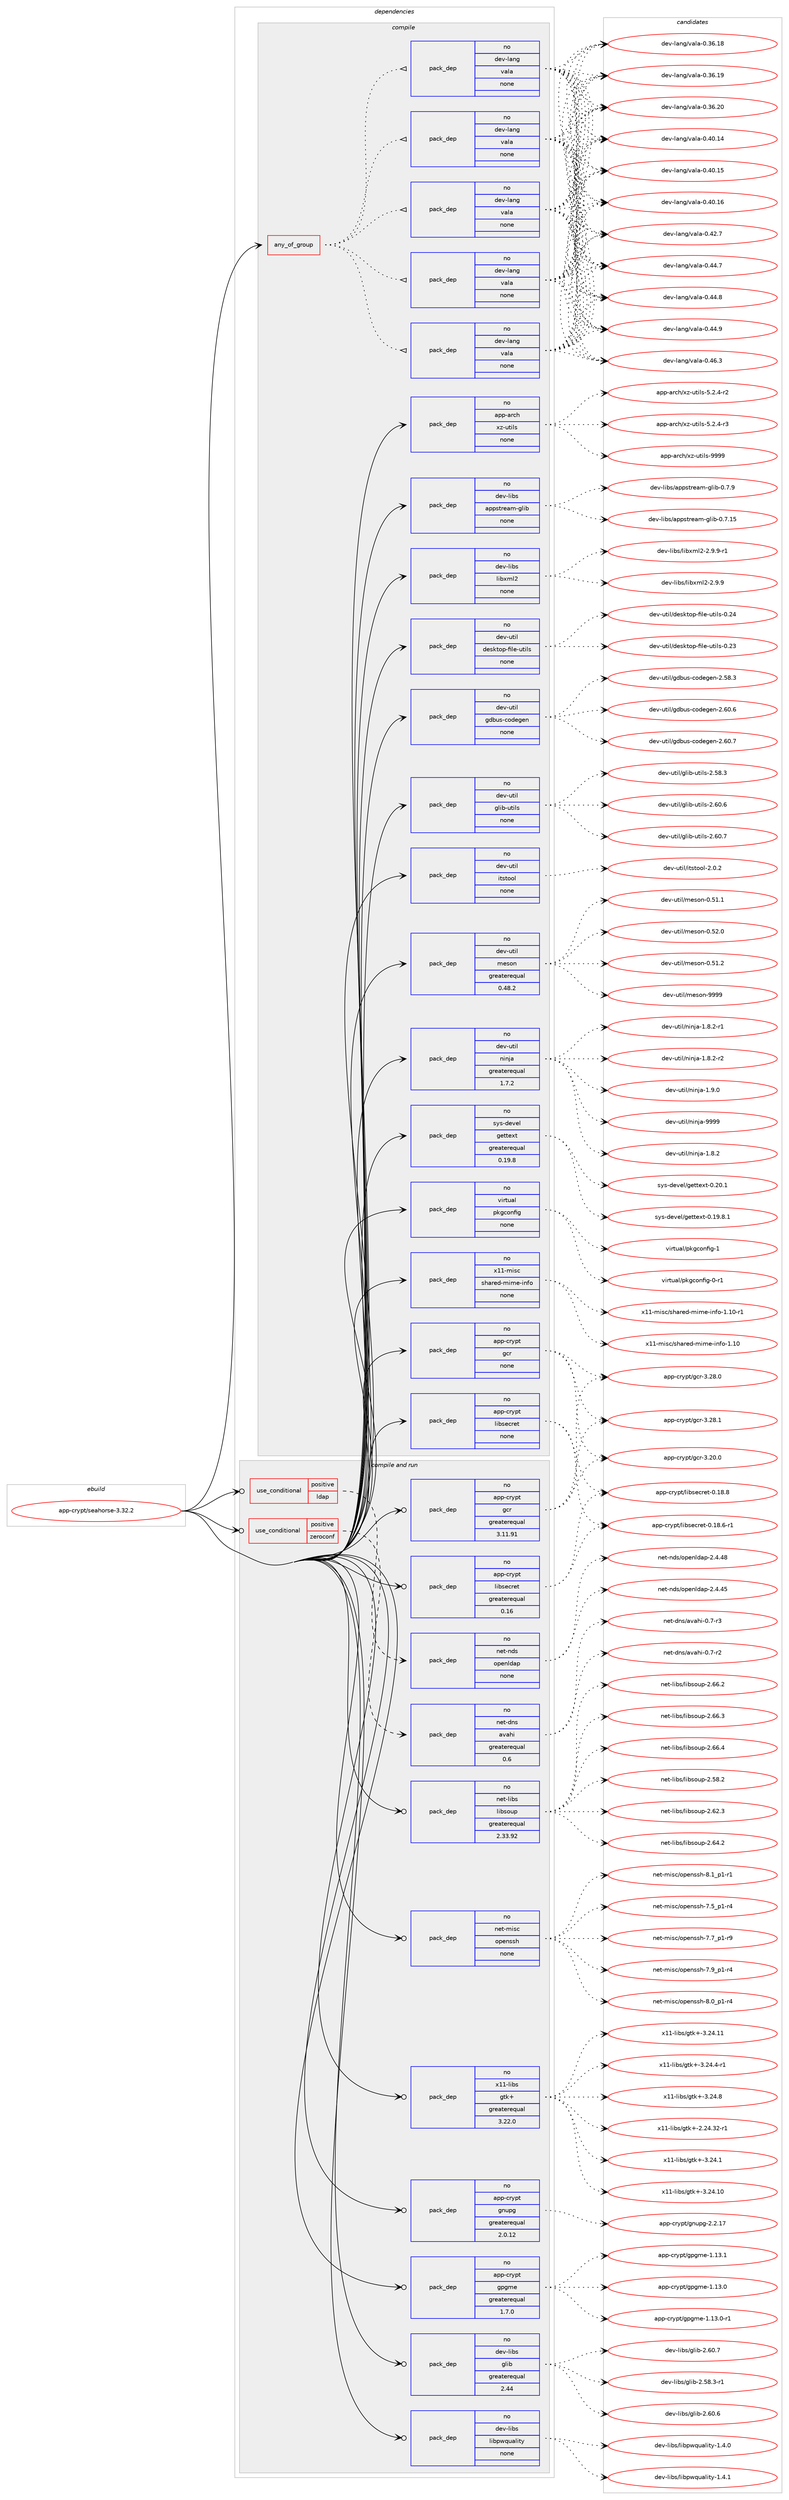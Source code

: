 digraph prolog {

# *************
# Graph options
# *************

newrank=true;
concentrate=true;
compound=true;
graph [rankdir=LR,fontname=Helvetica,fontsize=10,ranksep=1.5];#, ranksep=2.5, nodesep=0.2];
edge  [arrowhead=vee];
node  [fontname=Helvetica,fontsize=10];

# **********
# The ebuild
# **********

subgraph cluster_leftcol {
color=gray;
rank=same;
label=<<i>ebuild</i>>;
id [label="app-crypt/seahorse-3.32.2", color=red, width=4, href="../app-crypt/seahorse-3.32.2.svg"];
}

# ****************
# The dependencies
# ****************

subgraph cluster_midcol {
color=gray;
label=<<i>dependencies</i>>;
subgraph cluster_compile {
fillcolor="#eeeeee";
style=filled;
label=<<i>compile</i>>;
subgraph any8387 {
dependency477956 [label=<<TABLE BORDER="0" CELLBORDER="1" CELLSPACING="0" CELLPADDING="4"><TR><TD CELLPADDING="10">any_of_group</TD></TR></TABLE>>, shape=none, color=red];subgraph pack355270 {
dependency477957 [label=<<TABLE BORDER="0" CELLBORDER="1" CELLSPACING="0" CELLPADDING="4" WIDTH="220"><TR><TD ROWSPAN="6" CELLPADDING="30">pack_dep</TD></TR><TR><TD WIDTH="110">no</TD></TR><TR><TD>dev-lang</TD></TR><TR><TD>vala</TD></TR><TR><TD>none</TD></TR><TR><TD></TD></TR></TABLE>>, shape=none, color=blue];
}
dependency477956:e -> dependency477957:w [weight=20,style="dotted",arrowhead="oinv"];
subgraph pack355271 {
dependency477958 [label=<<TABLE BORDER="0" CELLBORDER="1" CELLSPACING="0" CELLPADDING="4" WIDTH="220"><TR><TD ROWSPAN="6" CELLPADDING="30">pack_dep</TD></TR><TR><TD WIDTH="110">no</TD></TR><TR><TD>dev-lang</TD></TR><TR><TD>vala</TD></TR><TR><TD>none</TD></TR><TR><TD></TD></TR></TABLE>>, shape=none, color=blue];
}
dependency477956:e -> dependency477958:w [weight=20,style="dotted",arrowhead="oinv"];
subgraph pack355272 {
dependency477959 [label=<<TABLE BORDER="0" CELLBORDER="1" CELLSPACING="0" CELLPADDING="4" WIDTH="220"><TR><TD ROWSPAN="6" CELLPADDING="30">pack_dep</TD></TR><TR><TD WIDTH="110">no</TD></TR><TR><TD>dev-lang</TD></TR><TR><TD>vala</TD></TR><TR><TD>none</TD></TR><TR><TD></TD></TR></TABLE>>, shape=none, color=blue];
}
dependency477956:e -> dependency477959:w [weight=20,style="dotted",arrowhead="oinv"];
subgraph pack355273 {
dependency477960 [label=<<TABLE BORDER="0" CELLBORDER="1" CELLSPACING="0" CELLPADDING="4" WIDTH="220"><TR><TD ROWSPAN="6" CELLPADDING="30">pack_dep</TD></TR><TR><TD WIDTH="110">no</TD></TR><TR><TD>dev-lang</TD></TR><TR><TD>vala</TD></TR><TR><TD>none</TD></TR><TR><TD></TD></TR></TABLE>>, shape=none, color=blue];
}
dependency477956:e -> dependency477960:w [weight=20,style="dotted",arrowhead="oinv"];
subgraph pack355274 {
dependency477961 [label=<<TABLE BORDER="0" CELLBORDER="1" CELLSPACING="0" CELLPADDING="4" WIDTH="220"><TR><TD ROWSPAN="6" CELLPADDING="30">pack_dep</TD></TR><TR><TD WIDTH="110">no</TD></TR><TR><TD>dev-lang</TD></TR><TR><TD>vala</TD></TR><TR><TD>none</TD></TR><TR><TD></TD></TR></TABLE>>, shape=none, color=blue];
}
dependency477956:e -> dependency477961:w [weight=20,style="dotted",arrowhead="oinv"];
}
id:e -> dependency477956:w [weight=20,style="solid",arrowhead="vee"];
subgraph pack355275 {
dependency477962 [label=<<TABLE BORDER="0" CELLBORDER="1" CELLSPACING="0" CELLPADDING="4" WIDTH="220"><TR><TD ROWSPAN="6" CELLPADDING="30">pack_dep</TD></TR><TR><TD WIDTH="110">no</TD></TR><TR><TD>app-arch</TD></TR><TR><TD>xz-utils</TD></TR><TR><TD>none</TD></TR><TR><TD></TD></TR></TABLE>>, shape=none, color=blue];
}
id:e -> dependency477962:w [weight=20,style="solid",arrowhead="vee"];
subgraph pack355276 {
dependency477963 [label=<<TABLE BORDER="0" CELLBORDER="1" CELLSPACING="0" CELLPADDING="4" WIDTH="220"><TR><TD ROWSPAN="6" CELLPADDING="30">pack_dep</TD></TR><TR><TD WIDTH="110">no</TD></TR><TR><TD>app-crypt</TD></TR><TR><TD>gcr</TD></TR><TR><TD>none</TD></TR><TR><TD></TD></TR></TABLE>>, shape=none, color=blue];
}
id:e -> dependency477963:w [weight=20,style="solid",arrowhead="vee"];
subgraph pack355277 {
dependency477964 [label=<<TABLE BORDER="0" CELLBORDER="1" CELLSPACING="0" CELLPADDING="4" WIDTH="220"><TR><TD ROWSPAN="6" CELLPADDING="30">pack_dep</TD></TR><TR><TD WIDTH="110">no</TD></TR><TR><TD>app-crypt</TD></TR><TR><TD>libsecret</TD></TR><TR><TD>none</TD></TR><TR><TD></TD></TR></TABLE>>, shape=none, color=blue];
}
id:e -> dependency477964:w [weight=20,style="solid",arrowhead="vee"];
subgraph pack355278 {
dependency477965 [label=<<TABLE BORDER="0" CELLBORDER="1" CELLSPACING="0" CELLPADDING="4" WIDTH="220"><TR><TD ROWSPAN="6" CELLPADDING="30">pack_dep</TD></TR><TR><TD WIDTH="110">no</TD></TR><TR><TD>dev-libs</TD></TR><TR><TD>appstream-glib</TD></TR><TR><TD>none</TD></TR><TR><TD></TD></TR></TABLE>>, shape=none, color=blue];
}
id:e -> dependency477965:w [weight=20,style="solid",arrowhead="vee"];
subgraph pack355279 {
dependency477966 [label=<<TABLE BORDER="0" CELLBORDER="1" CELLSPACING="0" CELLPADDING="4" WIDTH="220"><TR><TD ROWSPAN="6" CELLPADDING="30">pack_dep</TD></TR><TR><TD WIDTH="110">no</TD></TR><TR><TD>dev-libs</TD></TR><TR><TD>libxml2</TD></TR><TR><TD>none</TD></TR><TR><TD></TD></TR></TABLE>>, shape=none, color=blue];
}
id:e -> dependency477966:w [weight=20,style="solid",arrowhead="vee"];
subgraph pack355280 {
dependency477967 [label=<<TABLE BORDER="0" CELLBORDER="1" CELLSPACING="0" CELLPADDING="4" WIDTH="220"><TR><TD ROWSPAN="6" CELLPADDING="30">pack_dep</TD></TR><TR><TD WIDTH="110">no</TD></TR><TR><TD>dev-util</TD></TR><TR><TD>desktop-file-utils</TD></TR><TR><TD>none</TD></TR><TR><TD></TD></TR></TABLE>>, shape=none, color=blue];
}
id:e -> dependency477967:w [weight=20,style="solid",arrowhead="vee"];
subgraph pack355281 {
dependency477968 [label=<<TABLE BORDER="0" CELLBORDER="1" CELLSPACING="0" CELLPADDING="4" WIDTH="220"><TR><TD ROWSPAN="6" CELLPADDING="30">pack_dep</TD></TR><TR><TD WIDTH="110">no</TD></TR><TR><TD>dev-util</TD></TR><TR><TD>gdbus-codegen</TD></TR><TR><TD>none</TD></TR><TR><TD></TD></TR></TABLE>>, shape=none, color=blue];
}
id:e -> dependency477968:w [weight=20,style="solid",arrowhead="vee"];
subgraph pack355282 {
dependency477969 [label=<<TABLE BORDER="0" CELLBORDER="1" CELLSPACING="0" CELLPADDING="4" WIDTH="220"><TR><TD ROWSPAN="6" CELLPADDING="30">pack_dep</TD></TR><TR><TD WIDTH="110">no</TD></TR><TR><TD>dev-util</TD></TR><TR><TD>glib-utils</TD></TR><TR><TD>none</TD></TR><TR><TD></TD></TR></TABLE>>, shape=none, color=blue];
}
id:e -> dependency477969:w [weight=20,style="solid",arrowhead="vee"];
subgraph pack355283 {
dependency477970 [label=<<TABLE BORDER="0" CELLBORDER="1" CELLSPACING="0" CELLPADDING="4" WIDTH="220"><TR><TD ROWSPAN="6" CELLPADDING="30">pack_dep</TD></TR><TR><TD WIDTH="110">no</TD></TR><TR><TD>dev-util</TD></TR><TR><TD>itstool</TD></TR><TR><TD>none</TD></TR><TR><TD></TD></TR></TABLE>>, shape=none, color=blue];
}
id:e -> dependency477970:w [weight=20,style="solid",arrowhead="vee"];
subgraph pack355284 {
dependency477971 [label=<<TABLE BORDER="0" CELLBORDER="1" CELLSPACING="0" CELLPADDING="4" WIDTH="220"><TR><TD ROWSPAN="6" CELLPADDING="30">pack_dep</TD></TR><TR><TD WIDTH="110">no</TD></TR><TR><TD>dev-util</TD></TR><TR><TD>meson</TD></TR><TR><TD>greaterequal</TD></TR><TR><TD>0.48.2</TD></TR></TABLE>>, shape=none, color=blue];
}
id:e -> dependency477971:w [weight=20,style="solid",arrowhead="vee"];
subgraph pack355285 {
dependency477972 [label=<<TABLE BORDER="0" CELLBORDER="1" CELLSPACING="0" CELLPADDING="4" WIDTH="220"><TR><TD ROWSPAN="6" CELLPADDING="30">pack_dep</TD></TR><TR><TD WIDTH="110">no</TD></TR><TR><TD>dev-util</TD></TR><TR><TD>ninja</TD></TR><TR><TD>greaterequal</TD></TR><TR><TD>1.7.2</TD></TR></TABLE>>, shape=none, color=blue];
}
id:e -> dependency477972:w [weight=20,style="solid",arrowhead="vee"];
subgraph pack355286 {
dependency477973 [label=<<TABLE BORDER="0" CELLBORDER="1" CELLSPACING="0" CELLPADDING="4" WIDTH="220"><TR><TD ROWSPAN="6" CELLPADDING="30">pack_dep</TD></TR><TR><TD WIDTH="110">no</TD></TR><TR><TD>sys-devel</TD></TR><TR><TD>gettext</TD></TR><TR><TD>greaterequal</TD></TR><TR><TD>0.19.8</TD></TR></TABLE>>, shape=none, color=blue];
}
id:e -> dependency477973:w [weight=20,style="solid",arrowhead="vee"];
subgraph pack355287 {
dependency477974 [label=<<TABLE BORDER="0" CELLBORDER="1" CELLSPACING="0" CELLPADDING="4" WIDTH="220"><TR><TD ROWSPAN="6" CELLPADDING="30">pack_dep</TD></TR><TR><TD WIDTH="110">no</TD></TR><TR><TD>virtual</TD></TR><TR><TD>pkgconfig</TD></TR><TR><TD>none</TD></TR><TR><TD></TD></TR></TABLE>>, shape=none, color=blue];
}
id:e -> dependency477974:w [weight=20,style="solid",arrowhead="vee"];
subgraph pack355288 {
dependency477975 [label=<<TABLE BORDER="0" CELLBORDER="1" CELLSPACING="0" CELLPADDING="4" WIDTH="220"><TR><TD ROWSPAN="6" CELLPADDING="30">pack_dep</TD></TR><TR><TD WIDTH="110">no</TD></TR><TR><TD>x11-misc</TD></TR><TR><TD>shared-mime-info</TD></TR><TR><TD>none</TD></TR><TR><TD></TD></TR></TABLE>>, shape=none, color=blue];
}
id:e -> dependency477975:w [weight=20,style="solid",arrowhead="vee"];
}
subgraph cluster_compileandrun {
fillcolor="#eeeeee";
style=filled;
label=<<i>compile and run</i>>;
subgraph cond113994 {
dependency477976 [label=<<TABLE BORDER="0" CELLBORDER="1" CELLSPACING="0" CELLPADDING="4"><TR><TD ROWSPAN="3" CELLPADDING="10">use_conditional</TD></TR><TR><TD>positive</TD></TR><TR><TD>ldap</TD></TR></TABLE>>, shape=none, color=red];
subgraph pack355289 {
dependency477977 [label=<<TABLE BORDER="0" CELLBORDER="1" CELLSPACING="0" CELLPADDING="4" WIDTH="220"><TR><TD ROWSPAN="6" CELLPADDING="30">pack_dep</TD></TR><TR><TD WIDTH="110">no</TD></TR><TR><TD>net-nds</TD></TR><TR><TD>openldap</TD></TR><TR><TD>none</TD></TR><TR><TD></TD></TR></TABLE>>, shape=none, color=blue];
}
dependency477976:e -> dependency477977:w [weight=20,style="dashed",arrowhead="vee"];
}
id:e -> dependency477976:w [weight=20,style="solid",arrowhead="odotvee"];
subgraph cond113995 {
dependency477978 [label=<<TABLE BORDER="0" CELLBORDER="1" CELLSPACING="0" CELLPADDING="4"><TR><TD ROWSPAN="3" CELLPADDING="10">use_conditional</TD></TR><TR><TD>positive</TD></TR><TR><TD>zeroconf</TD></TR></TABLE>>, shape=none, color=red];
subgraph pack355290 {
dependency477979 [label=<<TABLE BORDER="0" CELLBORDER="1" CELLSPACING="0" CELLPADDING="4" WIDTH="220"><TR><TD ROWSPAN="6" CELLPADDING="30">pack_dep</TD></TR><TR><TD WIDTH="110">no</TD></TR><TR><TD>net-dns</TD></TR><TR><TD>avahi</TD></TR><TR><TD>greaterequal</TD></TR><TR><TD>0.6</TD></TR></TABLE>>, shape=none, color=blue];
}
dependency477978:e -> dependency477979:w [weight=20,style="dashed",arrowhead="vee"];
}
id:e -> dependency477978:w [weight=20,style="solid",arrowhead="odotvee"];
subgraph pack355291 {
dependency477980 [label=<<TABLE BORDER="0" CELLBORDER="1" CELLSPACING="0" CELLPADDING="4" WIDTH="220"><TR><TD ROWSPAN="6" CELLPADDING="30">pack_dep</TD></TR><TR><TD WIDTH="110">no</TD></TR><TR><TD>app-crypt</TD></TR><TR><TD>gcr</TD></TR><TR><TD>greaterequal</TD></TR><TR><TD>3.11.91</TD></TR></TABLE>>, shape=none, color=blue];
}
id:e -> dependency477980:w [weight=20,style="solid",arrowhead="odotvee"];
subgraph pack355292 {
dependency477981 [label=<<TABLE BORDER="0" CELLBORDER="1" CELLSPACING="0" CELLPADDING="4" WIDTH="220"><TR><TD ROWSPAN="6" CELLPADDING="30">pack_dep</TD></TR><TR><TD WIDTH="110">no</TD></TR><TR><TD>app-crypt</TD></TR><TR><TD>gnupg</TD></TR><TR><TD>greaterequal</TD></TR><TR><TD>2.0.12</TD></TR></TABLE>>, shape=none, color=blue];
}
id:e -> dependency477981:w [weight=20,style="solid",arrowhead="odotvee"];
subgraph pack355293 {
dependency477982 [label=<<TABLE BORDER="0" CELLBORDER="1" CELLSPACING="0" CELLPADDING="4" WIDTH="220"><TR><TD ROWSPAN="6" CELLPADDING="30">pack_dep</TD></TR><TR><TD WIDTH="110">no</TD></TR><TR><TD>app-crypt</TD></TR><TR><TD>gpgme</TD></TR><TR><TD>greaterequal</TD></TR><TR><TD>1.7.0</TD></TR></TABLE>>, shape=none, color=blue];
}
id:e -> dependency477982:w [weight=20,style="solid",arrowhead="odotvee"];
subgraph pack355294 {
dependency477983 [label=<<TABLE BORDER="0" CELLBORDER="1" CELLSPACING="0" CELLPADDING="4" WIDTH="220"><TR><TD ROWSPAN="6" CELLPADDING="30">pack_dep</TD></TR><TR><TD WIDTH="110">no</TD></TR><TR><TD>app-crypt</TD></TR><TR><TD>libsecret</TD></TR><TR><TD>greaterequal</TD></TR><TR><TD>0.16</TD></TR></TABLE>>, shape=none, color=blue];
}
id:e -> dependency477983:w [weight=20,style="solid",arrowhead="odotvee"];
subgraph pack355295 {
dependency477984 [label=<<TABLE BORDER="0" CELLBORDER="1" CELLSPACING="0" CELLPADDING="4" WIDTH="220"><TR><TD ROWSPAN="6" CELLPADDING="30">pack_dep</TD></TR><TR><TD WIDTH="110">no</TD></TR><TR><TD>dev-libs</TD></TR><TR><TD>glib</TD></TR><TR><TD>greaterequal</TD></TR><TR><TD>2.44</TD></TR></TABLE>>, shape=none, color=blue];
}
id:e -> dependency477984:w [weight=20,style="solid",arrowhead="odotvee"];
subgraph pack355296 {
dependency477985 [label=<<TABLE BORDER="0" CELLBORDER="1" CELLSPACING="0" CELLPADDING="4" WIDTH="220"><TR><TD ROWSPAN="6" CELLPADDING="30">pack_dep</TD></TR><TR><TD WIDTH="110">no</TD></TR><TR><TD>dev-libs</TD></TR><TR><TD>libpwquality</TD></TR><TR><TD>none</TD></TR><TR><TD></TD></TR></TABLE>>, shape=none, color=blue];
}
id:e -> dependency477985:w [weight=20,style="solid",arrowhead="odotvee"];
subgraph pack355297 {
dependency477986 [label=<<TABLE BORDER="0" CELLBORDER="1" CELLSPACING="0" CELLPADDING="4" WIDTH="220"><TR><TD ROWSPAN="6" CELLPADDING="30">pack_dep</TD></TR><TR><TD WIDTH="110">no</TD></TR><TR><TD>net-libs</TD></TR><TR><TD>libsoup</TD></TR><TR><TD>greaterequal</TD></TR><TR><TD>2.33.92</TD></TR></TABLE>>, shape=none, color=blue];
}
id:e -> dependency477986:w [weight=20,style="solid",arrowhead="odotvee"];
subgraph pack355298 {
dependency477987 [label=<<TABLE BORDER="0" CELLBORDER="1" CELLSPACING="0" CELLPADDING="4" WIDTH="220"><TR><TD ROWSPAN="6" CELLPADDING="30">pack_dep</TD></TR><TR><TD WIDTH="110">no</TD></TR><TR><TD>net-misc</TD></TR><TR><TD>openssh</TD></TR><TR><TD>none</TD></TR><TR><TD></TD></TR></TABLE>>, shape=none, color=blue];
}
id:e -> dependency477987:w [weight=20,style="solid",arrowhead="odotvee"];
subgraph pack355299 {
dependency477988 [label=<<TABLE BORDER="0" CELLBORDER="1" CELLSPACING="0" CELLPADDING="4" WIDTH="220"><TR><TD ROWSPAN="6" CELLPADDING="30">pack_dep</TD></TR><TR><TD WIDTH="110">no</TD></TR><TR><TD>x11-libs</TD></TR><TR><TD>gtk+</TD></TR><TR><TD>greaterequal</TD></TR><TR><TD>3.22.0</TD></TR></TABLE>>, shape=none, color=blue];
}
id:e -> dependency477988:w [weight=20,style="solid",arrowhead="odotvee"];
}
subgraph cluster_run {
fillcolor="#eeeeee";
style=filled;
label=<<i>run</i>>;
}
}

# **************
# The candidates
# **************

subgraph cluster_choices {
rank=same;
color=gray;
label=<<i>candidates</i>>;

subgraph choice355270 {
color=black;
nodesep=1;
choice10010111845108971101034711897108974548465154464956 [label="dev-lang/vala-0.36.18", color=red, width=4,href="../dev-lang/vala-0.36.18.svg"];
choice10010111845108971101034711897108974548465154464957 [label="dev-lang/vala-0.36.19", color=red, width=4,href="../dev-lang/vala-0.36.19.svg"];
choice10010111845108971101034711897108974548465154465048 [label="dev-lang/vala-0.36.20", color=red, width=4,href="../dev-lang/vala-0.36.20.svg"];
choice10010111845108971101034711897108974548465248464952 [label="dev-lang/vala-0.40.14", color=red, width=4,href="../dev-lang/vala-0.40.14.svg"];
choice10010111845108971101034711897108974548465248464953 [label="dev-lang/vala-0.40.15", color=red, width=4,href="../dev-lang/vala-0.40.15.svg"];
choice10010111845108971101034711897108974548465248464954 [label="dev-lang/vala-0.40.16", color=red, width=4,href="../dev-lang/vala-0.40.16.svg"];
choice100101118451089711010347118971089745484652504655 [label="dev-lang/vala-0.42.7", color=red, width=4,href="../dev-lang/vala-0.42.7.svg"];
choice100101118451089711010347118971089745484652524655 [label="dev-lang/vala-0.44.7", color=red, width=4,href="../dev-lang/vala-0.44.7.svg"];
choice100101118451089711010347118971089745484652524656 [label="dev-lang/vala-0.44.8", color=red, width=4,href="../dev-lang/vala-0.44.8.svg"];
choice100101118451089711010347118971089745484652524657 [label="dev-lang/vala-0.44.9", color=red, width=4,href="../dev-lang/vala-0.44.9.svg"];
choice100101118451089711010347118971089745484652544651 [label="dev-lang/vala-0.46.3", color=red, width=4,href="../dev-lang/vala-0.46.3.svg"];
dependency477957:e -> choice10010111845108971101034711897108974548465154464956:w [style=dotted,weight="100"];
dependency477957:e -> choice10010111845108971101034711897108974548465154464957:w [style=dotted,weight="100"];
dependency477957:e -> choice10010111845108971101034711897108974548465154465048:w [style=dotted,weight="100"];
dependency477957:e -> choice10010111845108971101034711897108974548465248464952:w [style=dotted,weight="100"];
dependency477957:e -> choice10010111845108971101034711897108974548465248464953:w [style=dotted,weight="100"];
dependency477957:e -> choice10010111845108971101034711897108974548465248464954:w [style=dotted,weight="100"];
dependency477957:e -> choice100101118451089711010347118971089745484652504655:w [style=dotted,weight="100"];
dependency477957:e -> choice100101118451089711010347118971089745484652524655:w [style=dotted,weight="100"];
dependency477957:e -> choice100101118451089711010347118971089745484652524656:w [style=dotted,weight="100"];
dependency477957:e -> choice100101118451089711010347118971089745484652524657:w [style=dotted,weight="100"];
dependency477957:e -> choice100101118451089711010347118971089745484652544651:w [style=dotted,weight="100"];
}
subgraph choice355271 {
color=black;
nodesep=1;
choice10010111845108971101034711897108974548465154464956 [label="dev-lang/vala-0.36.18", color=red, width=4,href="../dev-lang/vala-0.36.18.svg"];
choice10010111845108971101034711897108974548465154464957 [label="dev-lang/vala-0.36.19", color=red, width=4,href="../dev-lang/vala-0.36.19.svg"];
choice10010111845108971101034711897108974548465154465048 [label="dev-lang/vala-0.36.20", color=red, width=4,href="../dev-lang/vala-0.36.20.svg"];
choice10010111845108971101034711897108974548465248464952 [label="dev-lang/vala-0.40.14", color=red, width=4,href="../dev-lang/vala-0.40.14.svg"];
choice10010111845108971101034711897108974548465248464953 [label="dev-lang/vala-0.40.15", color=red, width=4,href="../dev-lang/vala-0.40.15.svg"];
choice10010111845108971101034711897108974548465248464954 [label="dev-lang/vala-0.40.16", color=red, width=4,href="../dev-lang/vala-0.40.16.svg"];
choice100101118451089711010347118971089745484652504655 [label="dev-lang/vala-0.42.7", color=red, width=4,href="../dev-lang/vala-0.42.7.svg"];
choice100101118451089711010347118971089745484652524655 [label="dev-lang/vala-0.44.7", color=red, width=4,href="../dev-lang/vala-0.44.7.svg"];
choice100101118451089711010347118971089745484652524656 [label="dev-lang/vala-0.44.8", color=red, width=4,href="../dev-lang/vala-0.44.8.svg"];
choice100101118451089711010347118971089745484652524657 [label="dev-lang/vala-0.44.9", color=red, width=4,href="../dev-lang/vala-0.44.9.svg"];
choice100101118451089711010347118971089745484652544651 [label="dev-lang/vala-0.46.3", color=red, width=4,href="../dev-lang/vala-0.46.3.svg"];
dependency477958:e -> choice10010111845108971101034711897108974548465154464956:w [style=dotted,weight="100"];
dependency477958:e -> choice10010111845108971101034711897108974548465154464957:w [style=dotted,weight="100"];
dependency477958:e -> choice10010111845108971101034711897108974548465154465048:w [style=dotted,weight="100"];
dependency477958:e -> choice10010111845108971101034711897108974548465248464952:w [style=dotted,weight="100"];
dependency477958:e -> choice10010111845108971101034711897108974548465248464953:w [style=dotted,weight="100"];
dependency477958:e -> choice10010111845108971101034711897108974548465248464954:w [style=dotted,weight="100"];
dependency477958:e -> choice100101118451089711010347118971089745484652504655:w [style=dotted,weight="100"];
dependency477958:e -> choice100101118451089711010347118971089745484652524655:w [style=dotted,weight="100"];
dependency477958:e -> choice100101118451089711010347118971089745484652524656:w [style=dotted,weight="100"];
dependency477958:e -> choice100101118451089711010347118971089745484652524657:w [style=dotted,weight="100"];
dependency477958:e -> choice100101118451089711010347118971089745484652544651:w [style=dotted,weight="100"];
}
subgraph choice355272 {
color=black;
nodesep=1;
choice10010111845108971101034711897108974548465154464956 [label="dev-lang/vala-0.36.18", color=red, width=4,href="../dev-lang/vala-0.36.18.svg"];
choice10010111845108971101034711897108974548465154464957 [label="dev-lang/vala-0.36.19", color=red, width=4,href="../dev-lang/vala-0.36.19.svg"];
choice10010111845108971101034711897108974548465154465048 [label="dev-lang/vala-0.36.20", color=red, width=4,href="../dev-lang/vala-0.36.20.svg"];
choice10010111845108971101034711897108974548465248464952 [label="dev-lang/vala-0.40.14", color=red, width=4,href="../dev-lang/vala-0.40.14.svg"];
choice10010111845108971101034711897108974548465248464953 [label="dev-lang/vala-0.40.15", color=red, width=4,href="../dev-lang/vala-0.40.15.svg"];
choice10010111845108971101034711897108974548465248464954 [label="dev-lang/vala-0.40.16", color=red, width=4,href="../dev-lang/vala-0.40.16.svg"];
choice100101118451089711010347118971089745484652504655 [label="dev-lang/vala-0.42.7", color=red, width=4,href="../dev-lang/vala-0.42.7.svg"];
choice100101118451089711010347118971089745484652524655 [label="dev-lang/vala-0.44.7", color=red, width=4,href="../dev-lang/vala-0.44.7.svg"];
choice100101118451089711010347118971089745484652524656 [label="dev-lang/vala-0.44.8", color=red, width=4,href="../dev-lang/vala-0.44.8.svg"];
choice100101118451089711010347118971089745484652524657 [label="dev-lang/vala-0.44.9", color=red, width=4,href="../dev-lang/vala-0.44.9.svg"];
choice100101118451089711010347118971089745484652544651 [label="dev-lang/vala-0.46.3", color=red, width=4,href="../dev-lang/vala-0.46.3.svg"];
dependency477959:e -> choice10010111845108971101034711897108974548465154464956:w [style=dotted,weight="100"];
dependency477959:e -> choice10010111845108971101034711897108974548465154464957:w [style=dotted,weight="100"];
dependency477959:e -> choice10010111845108971101034711897108974548465154465048:w [style=dotted,weight="100"];
dependency477959:e -> choice10010111845108971101034711897108974548465248464952:w [style=dotted,weight="100"];
dependency477959:e -> choice10010111845108971101034711897108974548465248464953:w [style=dotted,weight="100"];
dependency477959:e -> choice10010111845108971101034711897108974548465248464954:w [style=dotted,weight="100"];
dependency477959:e -> choice100101118451089711010347118971089745484652504655:w [style=dotted,weight="100"];
dependency477959:e -> choice100101118451089711010347118971089745484652524655:w [style=dotted,weight="100"];
dependency477959:e -> choice100101118451089711010347118971089745484652524656:w [style=dotted,weight="100"];
dependency477959:e -> choice100101118451089711010347118971089745484652524657:w [style=dotted,weight="100"];
dependency477959:e -> choice100101118451089711010347118971089745484652544651:w [style=dotted,weight="100"];
}
subgraph choice355273 {
color=black;
nodesep=1;
choice10010111845108971101034711897108974548465154464956 [label="dev-lang/vala-0.36.18", color=red, width=4,href="../dev-lang/vala-0.36.18.svg"];
choice10010111845108971101034711897108974548465154464957 [label="dev-lang/vala-0.36.19", color=red, width=4,href="../dev-lang/vala-0.36.19.svg"];
choice10010111845108971101034711897108974548465154465048 [label="dev-lang/vala-0.36.20", color=red, width=4,href="../dev-lang/vala-0.36.20.svg"];
choice10010111845108971101034711897108974548465248464952 [label="dev-lang/vala-0.40.14", color=red, width=4,href="../dev-lang/vala-0.40.14.svg"];
choice10010111845108971101034711897108974548465248464953 [label="dev-lang/vala-0.40.15", color=red, width=4,href="../dev-lang/vala-0.40.15.svg"];
choice10010111845108971101034711897108974548465248464954 [label="dev-lang/vala-0.40.16", color=red, width=4,href="../dev-lang/vala-0.40.16.svg"];
choice100101118451089711010347118971089745484652504655 [label="dev-lang/vala-0.42.7", color=red, width=4,href="../dev-lang/vala-0.42.7.svg"];
choice100101118451089711010347118971089745484652524655 [label="dev-lang/vala-0.44.7", color=red, width=4,href="../dev-lang/vala-0.44.7.svg"];
choice100101118451089711010347118971089745484652524656 [label="dev-lang/vala-0.44.8", color=red, width=4,href="../dev-lang/vala-0.44.8.svg"];
choice100101118451089711010347118971089745484652524657 [label="dev-lang/vala-0.44.9", color=red, width=4,href="../dev-lang/vala-0.44.9.svg"];
choice100101118451089711010347118971089745484652544651 [label="dev-lang/vala-0.46.3", color=red, width=4,href="../dev-lang/vala-0.46.3.svg"];
dependency477960:e -> choice10010111845108971101034711897108974548465154464956:w [style=dotted,weight="100"];
dependency477960:e -> choice10010111845108971101034711897108974548465154464957:w [style=dotted,weight="100"];
dependency477960:e -> choice10010111845108971101034711897108974548465154465048:w [style=dotted,weight="100"];
dependency477960:e -> choice10010111845108971101034711897108974548465248464952:w [style=dotted,weight="100"];
dependency477960:e -> choice10010111845108971101034711897108974548465248464953:w [style=dotted,weight="100"];
dependency477960:e -> choice10010111845108971101034711897108974548465248464954:w [style=dotted,weight="100"];
dependency477960:e -> choice100101118451089711010347118971089745484652504655:w [style=dotted,weight="100"];
dependency477960:e -> choice100101118451089711010347118971089745484652524655:w [style=dotted,weight="100"];
dependency477960:e -> choice100101118451089711010347118971089745484652524656:w [style=dotted,weight="100"];
dependency477960:e -> choice100101118451089711010347118971089745484652524657:w [style=dotted,weight="100"];
dependency477960:e -> choice100101118451089711010347118971089745484652544651:w [style=dotted,weight="100"];
}
subgraph choice355274 {
color=black;
nodesep=1;
choice10010111845108971101034711897108974548465154464956 [label="dev-lang/vala-0.36.18", color=red, width=4,href="../dev-lang/vala-0.36.18.svg"];
choice10010111845108971101034711897108974548465154464957 [label="dev-lang/vala-0.36.19", color=red, width=4,href="../dev-lang/vala-0.36.19.svg"];
choice10010111845108971101034711897108974548465154465048 [label="dev-lang/vala-0.36.20", color=red, width=4,href="../dev-lang/vala-0.36.20.svg"];
choice10010111845108971101034711897108974548465248464952 [label="dev-lang/vala-0.40.14", color=red, width=4,href="../dev-lang/vala-0.40.14.svg"];
choice10010111845108971101034711897108974548465248464953 [label="dev-lang/vala-0.40.15", color=red, width=4,href="../dev-lang/vala-0.40.15.svg"];
choice10010111845108971101034711897108974548465248464954 [label="dev-lang/vala-0.40.16", color=red, width=4,href="../dev-lang/vala-0.40.16.svg"];
choice100101118451089711010347118971089745484652504655 [label="dev-lang/vala-0.42.7", color=red, width=4,href="../dev-lang/vala-0.42.7.svg"];
choice100101118451089711010347118971089745484652524655 [label="dev-lang/vala-0.44.7", color=red, width=4,href="../dev-lang/vala-0.44.7.svg"];
choice100101118451089711010347118971089745484652524656 [label="dev-lang/vala-0.44.8", color=red, width=4,href="../dev-lang/vala-0.44.8.svg"];
choice100101118451089711010347118971089745484652524657 [label="dev-lang/vala-0.44.9", color=red, width=4,href="../dev-lang/vala-0.44.9.svg"];
choice100101118451089711010347118971089745484652544651 [label="dev-lang/vala-0.46.3", color=red, width=4,href="../dev-lang/vala-0.46.3.svg"];
dependency477961:e -> choice10010111845108971101034711897108974548465154464956:w [style=dotted,weight="100"];
dependency477961:e -> choice10010111845108971101034711897108974548465154464957:w [style=dotted,weight="100"];
dependency477961:e -> choice10010111845108971101034711897108974548465154465048:w [style=dotted,weight="100"];
dependency477961:e -> choice10010111845108971101034711897108974548465248464952:w [style=dotted,weight="100"];
dependency477961:e -> choice10010111845108971101034711897108974548465248464953:w [style=dotted,weight="100"];
dependency477961:e -> choice10010111845108971101034711897108974548465248464954:w [style=dotted,weight="100"];
dependency477961:e -> choice100101118451089711010347118971089745484652504655:w [style=dotted,weight="100"];
dependency477961:e -> choice100101118451089711010347118971089745484652524655:w [style=dotted,weight="100"];
dependency477961:e -> choice100101118451089711010347118971089745484652524656:w [style=dotted,weight="100"];
dependency477961:e -> choice100101118451089711010347118971089745484652524657:w [style=dotted,weight="100"];
dependency477961:e -> choice100101118451089711010347118971089745484652544651:w [style=dotted,weight="100"];
}
subgraph choice355275 {
color=black;
nodesep=1;
choice9711211245971149910447120122451171161051081154553465046524511450 [label="app-arch/xz-utils-5.2.4-r2", color=red, width=4,href="../app-arch/xz-utils-5.2.4-r2.svg"];
choice9711211245971149910447120122451171161051081154553465046524511451 [label="app-arch/xz-utils-5.2.4-r3", color=red, width=4,href="../app-arch/xz-utils-5.2.4-r3.svg"];
choice9711211245971149910447120122451171161051081154557575757 [label="app-arch/xz-utils-9999", color=red, width=4,href="../app-arch/xz-utils-9999.svg"];
dependency477962:e -> choice9711211245971149910447120122451171161051081154553465046524511450:w [style=dotted,weight="100"];
dependency477962:e -> choice9711211245971149910447120122451171161051081154553465046524511451:w [style=dotted,weight="100"];
dependency477962:e -> choice9711211245971149910447120122451171161051081154557575757:w [style=dotted,weight="100"];
}
subgraph choice355276 {
color=black;
nodesep=1;
choice971121124599114121112116471039911445514650484648 [label="app-crypt/gcr-3.20.0", color=red, width=4,href="../app-crypt/gcr-3.20.0.svg"];
choice971121124599114121112116471039911445514650564648 [label="app-crypt/gcr-3.28.0", color=red, width=4,href="../app-crypt/gcr-3.28.0.svg"];
choice971121124599114121112116471039911445514650564649 [label="app-crypt/gcr-3.28.1", color=red, width=4,href="../app-crypt/gcr-3.28.1.svg"];
dependency477963:e -> choice971121124599114121112116471039911445514650484648:w [style=dotted,weight="100"];
dependency477963:e -> choice971121124599114121112116471039911445514650564648:w [style=dotted,weight="100"];
dependency477963:e -> choice971121124599114121112116471039911445514650564649:w [style=dotted,weight="100"];
}
subgraph choice355277 {
color=black;
nodesep=1;
choice971121124599114121112116471081059811510199114101116454846495646544511449 [label="app-crypt/libsecret-0.18.6-r1", color=red, width=4,href="../app-crypt/libsecret-0.18.6-r1.svg"];
choice97112112459911412111211647108105981151019911410111645484649564656 [label="app-crypt/libsecret-0.18.8", color=red, width=4,href="../app-crypt/libsecret-0.18.8.svg"];
dependency477964:e -> choice971121124599114121112116471081059811510199114101116454846495646544511449:w [style=dotted,weight="100"];
dependency477964:e -> choice97112112459911412111211647108105981151019911410111645484649564656:w [style=dotted,weight="100"];
}
subgraph choice355278 {
color=black;
nodesep=1;
choice1001011184510810598115479711211211511611410197109451031081059845484655464953 [label="dev-libs/appstream-glib-0.7.15", color=red, width=4,href="../dev-libs/appstream-glib-0.7.15.svg"];
choice10010111845108105981154797112112115116114101971094510310810598454846554657 [label="dev-libs/appstream-glib-0.7.9", color=red, width=4,href="../dev-libs/appstream-glib-0.7.9.svg"];
dependency477965:e -> choice1001011184510810598115479711211211511611410197109451031081059845484655464953:w [style=dotted,weight="100"];
dependency477965:e -> choice10010111845108105981154797112112115116114101971094510310810598454846554657:w [style=dotted,weight="100"];
}
subgraph choice355279 {
color=black;
nodesep=1;
choice1001011184510810598115471081059812010910850455046574657 [label="dev-libs/libxml2-2.9.9", color=red, width=4,href="../dev-libs/libxml2-2.9.9.svg"];
choice10010111845108105981154710810598120109108504550465746574511449 [label="dev-libs/libxml2-2.9.9-r1", color=red, width=4,href="../dev-libs/libxml2-2.9.9-r1.svg"];
dependency477966:e -> choice1001011184510810598115471081059812010910850455046574657:w [style=dotted,weight="100"];
dependency477966:e -> choice10010111845108105981154710810598120109108504550465746574511449:w [style=dotted,weight="100"];
}
subgraph choice355280 {
color=black;
nodesep=1;
choice100101118451171161051084710010111510711611111245102105108101451171161051081154548465051 [label="dev-util/desktop-file-utils-0.23", color=red, width=4,href="../dev-util/desktop-file-utils-0.23.svg"];
choice100101118451171161051084710010111510711611111245102105108101451171161051081154548465052 [label="dev-util/desktop-file-utils-0.24", color=red, width=4,href="../dev-util/desktop-file-utils-0.24.svg"];
dependency477967:e -> choice100101118451171161051084710010111510711611111245102105108101451171161051081154548465051:w [style=dotted,weight="100"];
dependency477967:e -> choice100101118451171161051084710010111510711611111245102105108101451171161051081154548465052:w [style=dotted,weight="100"];
}
subgraph choice355281 {
color=black;
nodesep=1;
choice100101118451171161051084710310098117115459911110010110310111045504653564651 [label="dev-util/gdbus-codegen-2.58.3", color=red, width=4,href="../dev-util/gdbus-codegen-2.58.3.svg"];
choice100101118451171161051084710310098117115459911110010110310111045504654484654 [label="dev-util/gdbus-codegen-2.60.6", color=red, width=4,href="../dev-util/gdbus-codegen-2.60.6.svg"];
choice100101118451171161051084710310098117115459911110010110310111045504654484655 [label="dev-util/gdbus-codegen-2.60.7", color=red, width=4,href="../dev-util/gdbus-codegen-2.60.7.svg"];
dependency477968:e -> choice100101118451171161051084710310098117115459911110010110310111045504653564651:w [style=dotted,weight="100"];
dependency477968:e -> choice100101118451171161051084710310098117115459911110010110310111045504654484654:w [style=dotted,weight="100"];
dependency477968:e -> choice100101118451171161051084710310098117115459911110010110310111045504654484655:w [style=dotted,weight="100"];
}
subgraph choice355282 {
color=black;
nodesep=1;
choice1001011184511711610510847103108105984511711610510811545504653564651 [label="dev-util/glib-utils-2.58.3", color=red, width=4,href="../dev-util/glib-utils-2.58.3.svg"];
choice1001011184511711610510847103108105984511711610510811545504654484654 [label="dev-util/glib-utils-2.60.6", color=red, width=4,href="../dev-util/glib-utils-2.60.6.svg"];
choice1001011184511711610510847103108105984511711610510811545504654484655 [label="dev-util/glib-utils-2.60.7", color=red, width=4,href="../dev-util/glib-utils-2.60.7.svg"];
dependency477969:e -> choice1001011184511711610510847103108105984511711610510811545504653564651:w [style=dotted,weight="100"];
dependency477969:e -> choice1001011184511711610510847103108105984511711610510811545504654484654:w [style=dotted,weight="100"];
dependency477969:e -> choice1001011184511711610510847103108105984511711610510811545504654484655:w [style=dotted,weight="100"];
}
subgraph choice355283 {
color=black;
nodesep=1;
choice1001011184511711610510847105116115116111111108455046484650 [label="dev-util/itstool-2.0.2", color=red, width=4,href="../dev-util/itstool-2.0.2.svg"];
dependency477970:e -> choice1001011184511711610510847105116115116111111108455046484650:w [style=dotted,weight="100"];
}
subgraph choice355284 {
color=black;
nodesep=1;
choice100101118451171161051084710910111511111045484653494649 [label="dev-util/meson-0.51.1", color=red, width=4,href="../dev-util/meson-0.51.1.svg"];
choice100101118451171161051084710910111511111045484653494650 [label="dev-util/meson-0.51.2", color=red, width=4,href="../dev-util/meson-0.51.2.svg"];
choice100101118451171161051084710910111511111045484653504648 [label="dev-util/meson-0.52.0", color=red, width=4,href="../dev-util/meson-0.52.0.svg"];
choice10010111845117116105108471091011151111104557575757 [label="dev-util/meson-9999", color=red, width=4,href="../dev-util/meson-9999.svg"];
dependency477971:e -> choice100101118451171161051084710910111511111045484653494649:w [style=dotted,weight="100"];
dependency477971:e -> choice100101118451171161051084710910111511111045484653494650:w [style=dotted,weight="100"];
dependency477971:e -> choice100101118451171161051084710910111511111045484653504648:w [style=dotted,weight="100"];
dependency477971:e -> choice10010111845117116105108471091011151111104557575757:w [style=dotted,weight="100"];
}
subgraph choice355285 {
color=black;
nodesep=1;
choice100101118451171161051084711010511010697454946564650 [label="dev-util/ninja-1.8.2", color=red, width=4,href="../dev-util/ninja-1.8.2.svg"];
choice1001011184511711610510847110105110106974549465646504511449 [label="dev-util/ninja-1.8.2-r1", color=red, width=4,href="../dev-util/ninja-1.8.2-r1.svg"];
choice1001011184511711610510847110105110106974549465646504511450 [label="dev-util/ninja-1.8.2-r2", color=red, width=4,href="../dev-util/ninja-1.8.2-r2.svg"];
choice100101118451171161051084711010511010697454946574648 [label="dev-util/ninja-1.9.0", color=red, width=4,href="../dev-util/ninja-1.9.0.svg"];
choice1001011184511711610510847110105110106974557575757 [label="dev-util/ninja-9999", color=red, width=4,href="../dev-util/ninja-9999.svg"];
dependency477972:e -> choice100101118451171161051084711010511010697454946564650:w [style=dotted,weight="100"];
dependency477972:e -> choice1001011184511711610510847110105110106974549465646504511449:w [style=dotted,weight="100"];
dependency477972:e -> choice1001011184511711610510847110105110106974549465646504511450:w [style=dotted,weight="100"];
dependency477972:e -> choice100101118451171161051084711010511010697454946574648:w [style=dotted,weight="100"];
dependency477972:e -> choice1001011184511711610510847110105110106974557575757:w [style=dotted,weight="100"];
}
subgraph choice355286 {
color=black;
nodesep=1;
choice1151211154510010111810110847103101116116101120116454846495746564649 [label="sys-devel/gettext-0.19.8.1", color=red, width=4,href="../sys-devel/gettext-0.19.8.1.svg"];
choice115121115451001011181011084710310111611610112011645484650484649 [label="sys-devel/gettext-0.20.1", color=red, width=4,href="../sys-devel/gettext-0.20.1.svg"];
dependency477973:e -> choice1151211154510010111810110847103101116116101120116454846495746564649:w [style=dotted,weight="100"];
dependency477973:e -> choice115121115451001011181011084710310111611610112011645484650484649:w [style=dotted,weight="100"];
}
subgraph choice355287 {
color=black;
nodesep=1;
choice11810511411611797108471121071039911111010210510345484511449 [label="virtual/pkgconfig-0-r1", color=red, width=4,href="../virtual/pkgconfig-0-r1.svg"];
choice1181051141161179710847112107103991111101021051034549 [label="virtual/pkgconfig-1", color=red, width=4,href="../virtual/pkgconfig-1.svg"];
dependency477974:e -> choice11810511411611797108471121071039911111010210510345484511449:w [style=dotted,weight="100"];
dependency477974:e -> choice1181051141161179710847112107103991111101021051034549:w [style=dotted,weight="100"];
}
subgraph choice355288 {
color=black;
nodesep=1;
choice12049494510910511599471151049711410110045109105109101451051101021114549464948 [label="x11-misc/shared-mime-info-1.10", color=red, width=4,href="../x11-misc/shared-mime-info-1.10.svg"];
choice120494945109105115994711510497114101100451091051091014510511010211145494649484511449 [label="x11-misc/shared-mime-info-1.10-r1", color=red, width=4,href="../x11-misc/shared-mime-info-1.10-r1.svg"];
dependency477975:e -> choice12049494510910511599471151049711410110045109105109101451051101021114549464948:w [style=dotted,weight="100"];
dependency477975:e -> choice120494945109105115994711510497114101100451091051091014510511010211145494649484511449:w [style=dotted,weight="100"];
}
subgraph choice355289 {
color=black;
nodesep=1;
choice11010111645110100115471111121011101081009711245504652465253 [label="net-nds/openldap-2.4.45", color=red, width=4,href="../net-nds/openldap-2.4.45.svg"];
choice11010111645110100115471111121011101081009711245504652465256 [label="net-nds/openldap-2.4.48", color=red, width=4,href="../net-nds/openldap-2.4.48.svg"];
dependency477977:e -> choice11010111645110100115471111121011101081009711245504652465253:w [style=dotted,weight="100"];
dependency477977:e -> choice11010111645110100115471111121011101081009711245504652465256:w [style=dotted,weight="100"];
}
subgraph choice355290 {
color=black;
nodesep=1;
choice11010111645100110115479711897104105454846554511450 [label="net-dns/avahi-0.7-r2", color=red, width=4,href="../net-dns/avahi-0.7-r2.svg"];
choice11010111645100110115479711897104105454846554511451 [label="net-dns/avahi-0.7-r3", color=red, width=4,href="../net-dns/avahi-0.7-r3.svg"];
dependency477979:e -> choice11010111645100110115479711897104105454846554511450:w [style=dotted,weight="100"];
dependency477979:e -> choice11010111645100110115479711897104105454846554511451:w [style=dotted,weight="100"];
}
subgraph choice355291 {
color=black;
nodesep=1;
choice971121124599114121112116471039911445514650484648 [label="app-crypt/gcr-3.20.0", color=red, width=4,href="../app-crypt/gcr-3.20.0.svg"];
choice971121124599114121112116471039911445514650564648 [label="app-crypt/gcr-3.28.0", color=red, width=4,href="../app-crypt/gcr-3.28.0.svg"];
choice971121124599114121112116471039911445514650564649 [label="app-crypt/gcr-3.28.1", color=red, width=4,href="../app-crypt/gcr-3.28.1.svg"];
dependency477980:e -> choice971121124599114121112116471039911445514650484648:w [style=dotted,weight="100"];
dependency477980:e -> choice971121124599114121112116471039911445514650564648:w [style=dotted,weight="100"];
dependency477980:e -> choice971121124599114121112116471039911445514650564649:w [style=dotted,weight="100"];
}
subgraph choice355292 {
color=black;
nodesep=1;
choice9711211245991141211121164710311011711210345504650464955 [label="app-crypt/gnupg-2.2.17", color=red, width=4,href="../app-crypt/gnupg-2.2.17.svg"];
dependency477981:e -> choice9711211245991141211121164710311011711210345504650464955:w [style=dotted,weight="100"];
}
subgraph choice355293 {
color=black;
nodesep=1;
choice9711211245991141211121164710311210310910145494649514648 [label="app-crypt/gpgme-1.13.0", color=red, width=4,href="../app-crypt/gpgme-1.13.0.svg"];
choice97112112459911412111211647103112103109101454946495146484511449 [label="app-crypt/gpgme-1.13.0-r1", color=red, width=4,href="../app-crypt/gpgme-1.13.0-r1.svg"];
choice9711211245991141211121164710311210310910145494649514649 [label="app-crypt/gpgme-1.13.1", color=red, width=4,href="../app-crypt/gpgme-1.13.1.svg"];
dependency477982:e -> choice9711211245991141211121164710311210310910145494649514648:w [style=dotted,weight="100"];
dependency477982:e -> choice97112112459911412111211647103112103109101454946495146484511449:w [style=dotted,weight="100"];
dependency477982:e -> choice9711211245991141211121164710311210310910145494649514649:w [style=dotted,weight="100"];
}
subgraph choice355294 {
color=black;
nodesep=1;
choice971121124599114121112116471081059811510199114101116454846495646544511449 [label="app-crypt/libsecret-0.18.6-r1", color=red, width=4,href="../app-crypt/libsecret-0.18.6-r1.svg"];
choice97112112459911412111211647108105981151019911410111645484649564656 [label="app-crypt/libsecret-0.18.8", color=red, width=4,href="../app-crypt/libsecret-0.18.8.svg"];
dependency477983:e -> choice971121124599114121112116471081059811510199114101116454846495646544511449:w [style=dotted,weight="100"];
dependency477983:e -> choice97112112459911412111211647108105981151019911410111645484649564656:w [style=dotted,weight="100"];
}
subgraph choice355295 {
color=black;
nodesep=1;
choice10010111845108105981154710310810598455046535646514511449 [label="dev-libs/glib-2.58.3-r1", color=red, width=4,href="../dev-libs/glib-2.58.3-r1.svg"];
choice1001011184510810598115471031081059845504654484654 [label="dev-libs/glib-2.60.6", color=red, width=4,href="../dev-libs/glib-2.60.6.svg"];
choice1001011184510810598115471031081059845504654484655 [label="dev-libs/glib-2.60.7", color=red, width=4,href="../dev-libs/glib-2.60.7.svg"];
dependency477984:e -> choice10010111845108105981154710310810598455046535646514511449:w [style=dotted,weight="100"];
dependency477984:e -> choice1001011184510810598115471031081059845504654484654:w [style=dotted,weight="100"];
dependency477984:e -> choice1001011184510810598115471031081059845504654484655:w [style=dotted,weight="100"];
}
subgraph choice355296 {
color=black;
nodesep=1;
choice1001011184510810598115471081059811211911311797108105116121454946524648 [label="dev-libs/libpwquality-1.4.0", color=red, width=4,href="../dev-libs/libpwquality-1.4.0.svg"];
choice1001011184510810598115471081059811211911311797108105116121454946524649 [label="dev-libs/libpwquality-1.4.1", color=red, width=4,href="../dev-libs/libpwquality-1.4.1.svg"];
dependency477985:e -> choice1001011184510810598115471081059811211911311797108105116121454946524648:w [style=dotted,weight="100"];
dependency477985:e -> choice1001011184510810598115471081059811211911311797108105116121454946524649:w [style=dotted,weight="100"];
}
subgraph choice355297 {
color=black;
nodesep=1;
choice1101011164510810598115471081059811511111711245504653564650 [label="net-libs/libsoup-2.58.2", color=red, width=4,href="../net-libs/libsoup-2.58.2.svg"];
choice1101011164510810598115471081059811511111711245504654504651 [label="net-libs/libsoup-2.62.3", color=red, width=4,href="../net-libs/libsoup-2.62.3.svg"];
choice1101011164510810598115471081059811511111711245504654524650 [label="net-libs/libsoup-2.64.2", color=red, width=4,href="../net-libs/libsoup-2.64.2.svg"];
choice1101011164510810598115471081059811511111711245504654544650 [label="net-libs/libsoup-2.66.2", color=red, width=4,href="../net-libs/libsoup-2.66.2.svg"];
choice1101011164510810598115471081059811511111711245504654544651 [label="net-libs/libsoup-2.66.3", color=red, width=4,href="../net-libs/libsoup-2.66.3.svg"];
choice1101011164510810598115471081059811511111711245504654544652 [label="net-libs/libsoup-2.66.4", color=red, width=4,href="../net-libs/libsoup-2.66.4.svg"];
dependency477986:e -> choice1101011164510810598115471081059811511111711245504653564650:w [style=dotted,weight="100"];
dependency477986:e -> choice1101011164510810598115471081059811511111711245504654504651:w [style=dotted,weight="100"];
dependency477986:e -> choice1101011164510810598115471081059811511111711245504654524650:w [style=dotted,weight="100"];
dependency477986:e -> choice1101011164510810598115471081059811511111711245504654544650:w [style=dotted,weight="100"];
dependency477986:e -> choice1101011164510810598115471081059811511111711245504654544651:w [style=dotted,weight="100"];
dependency477986:e -> choice1101011164510810598115471081059811511111711245504654544652:w [style=dotted,weight="100"];
}
subgraph choice355298 {
color=black;
nodesep=1;
choice1101011164510910511599471111121011101151151044555465395112494511452 [label="net-misc/openssh-7.5_p1-r4", color=red, width=4,href="../net-misc/openssh-7.5_p1-r4.svg"];
choice1101011164510910511599471111121011101151151044555465595112494511457 [label="net-misc/openssh-7.7_p1-r9", color=red, width=4,href="../net-misc/openssh-7.7_p1-r9.svg"];
choice1101011164510910511599471111121011101151151044555465795112494511452 [label="net-misc/openssh-7.9_p1-r4", color=red, width=4,href="../net-misc/openssh-7.9_p1-r4.svg"];
choice1101011164510910511599471111121011101151151044556464895112494511452 [label="net-misc/openssh-8.0_p1-r4", color=red, width=4,href="../net-misc/openssh-8.0_p1-r4.svg"];
choice1101011164510910511599471111121011101151151044556464995112494511449 [label="net-misc/openssh-8.1_p1-r1", color=red, width=4,href="../net-misc/openssh-8.1_p1-r1.svg"];
dependency477987:e -> choice1101011164510910511599471111121011101151151044555465395112494511452:w [style=dotted,weight="100"];
dependency477987:e -> choice1101011164510910511599471111121011101151151044555465595112494511457:w [style=dotted,weight="100"];
dependency477987:e -> choice1101011164510910511599471111121011101151151044555465795112494511452:w [style=dotted,weight="100"];
dependency477987:e -> choice1101011164510910511599471111121011101151151044556464895112494511452:w [style=dotted,weight="100"];
dependency477987:e -> choice1101011164510910511599471111121011101151151044556464995112494511449:w [style=dotted,weight="100"];
}
subgraph choice355299 {
color=black;
nodesep=1;
choice12049494510810598115471031161074345504650524651504511449 [label="x11-libs/gtk+-2.24.32-r1", color=red, width=4,href="../x11-libs/gtk+-2.24.32-r1.svg"];
choice12049494510810598115471031161074345514650524649 [label="x11-libs/gtk+-3.24.1", color=red, width=4,href="../x11-libs/gtk+-3.24.1.svg"];
choice1204949451081059811547103116107434551465052464948 [label="x11-libs/gtk+-3.24.10", color=red, width=4,href="../x11-libs/gtk+-3.24.10.svg"];
choice1204949451081059811547103116107434551465052464949 [label="x11-libs/gtk+-3.24.11", color=red, width=4,href="../x11-libs/gtk+-3.24.11.svg"];
choice120494945108105981154710311610743455146505246524511449 [label="x11-libs/gtk+-3.24.4-r1", color=red, width=4,href="../x11-libs/gtk+-3.24.4-r1.svg"];
choice12049494510810598115471031161074345514650524656 [label="x11-libs/gtk+-3.24.8", color=red, width=4,href="../x11-libs/gtk+-3.24.8.svg"];
dependency477988:e -> choice12049494510810598115471031161074345504650524651504511449:w [style=dotted,weight="100"];
dependency477988:e -> choice12049494510810598115471031161074345514650524649:w [style=dotted,weight="100"];
dependency477988:e -> choice1204949451081059811547103116107434551465052464948:w [style=dotted,weight="100"];
dependency477988:e -> choice1204949451081059811547103116107434551465052464949:w [style=dotted,weight="100"];
dependency477988:e -> choice120494945108105981154710311610743455146505246524511449:w [style=dotted,weight="100"];
dependency477988:e -> choice12049494510810598115471031161074345514650524656:w [style=dotted,weight="100"];
}
}

}
